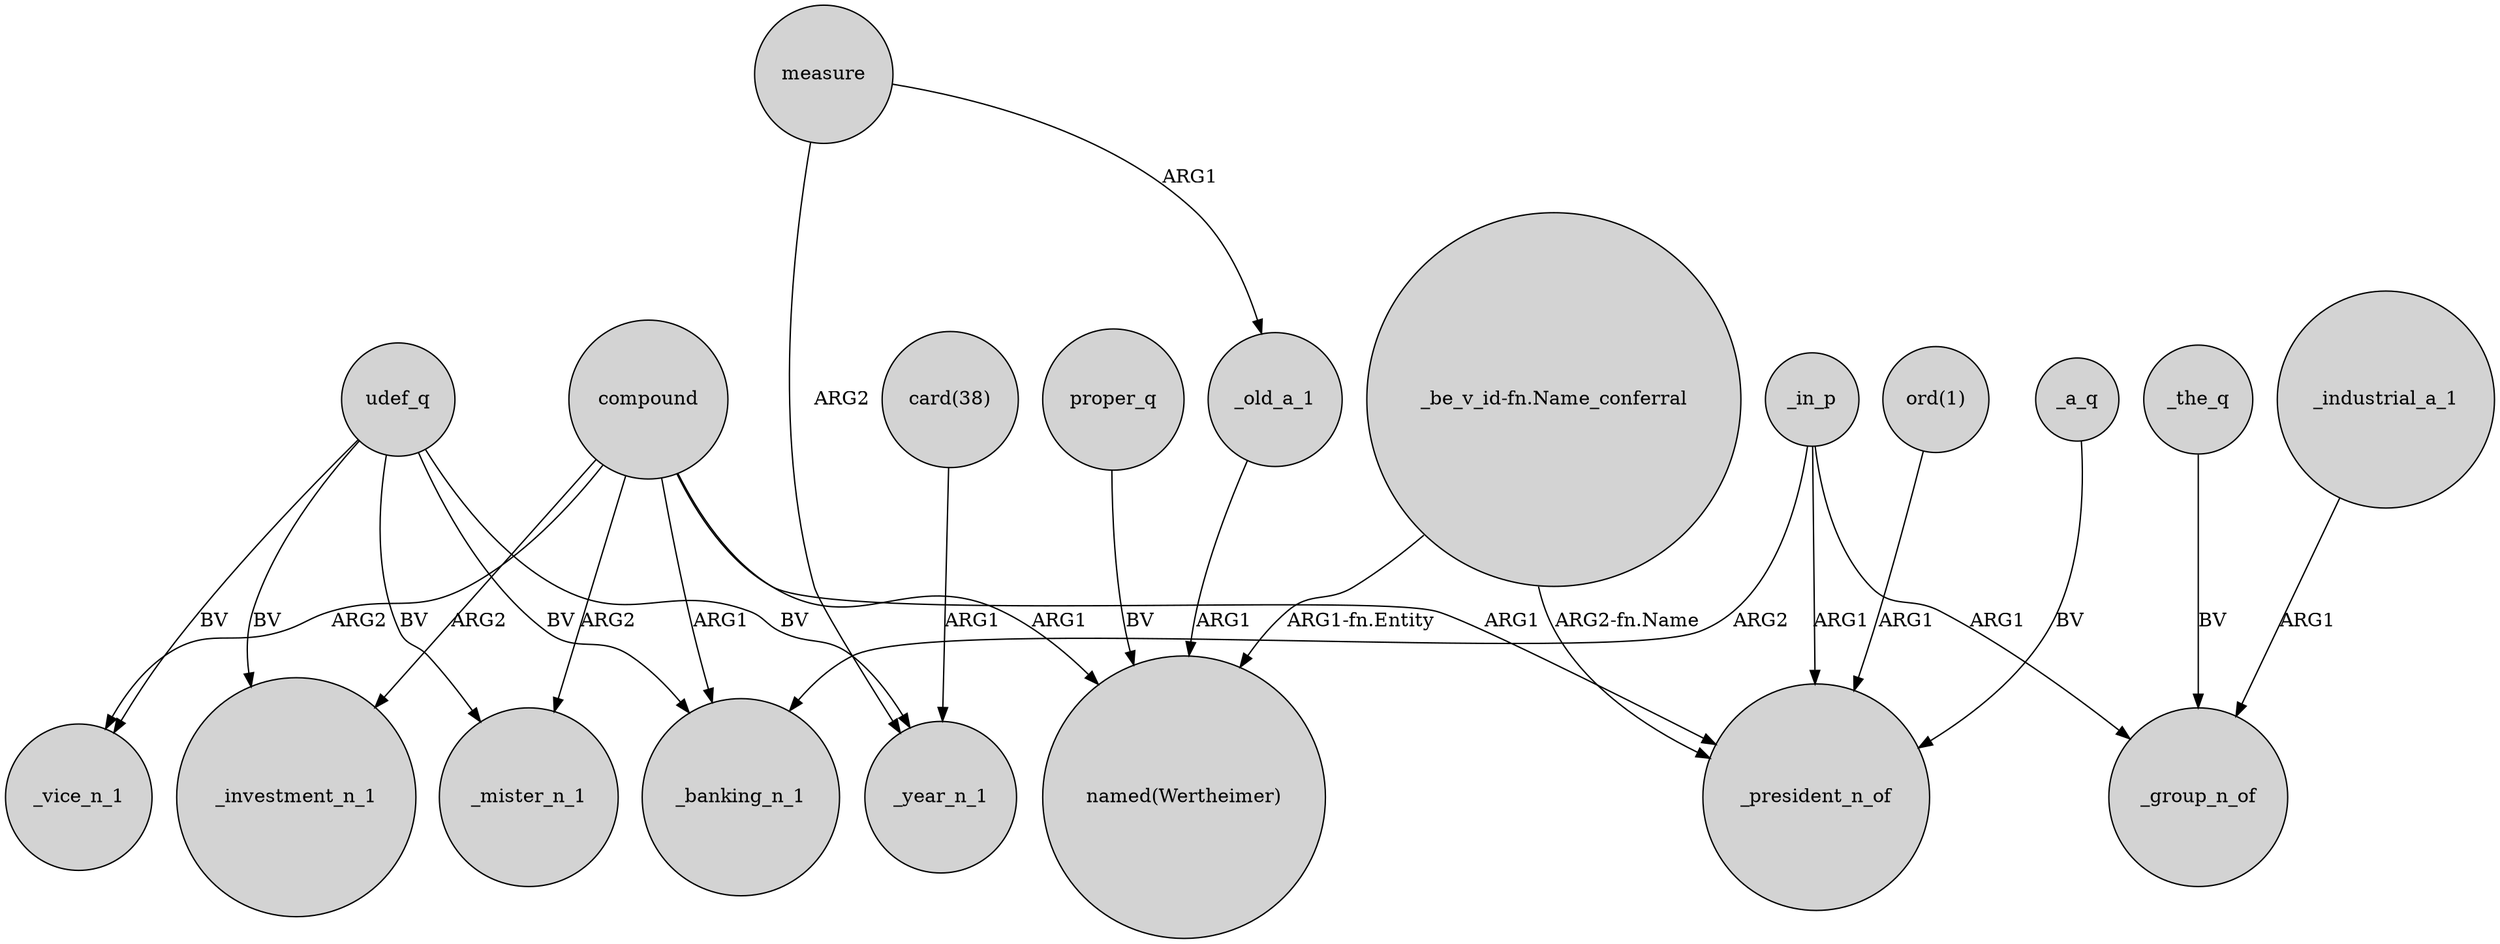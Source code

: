 digraph {
	node [shape=circle style=filled]
	compound -> _mister_n_1 [label=ARG2]
	compound -> _investment_n_1 [label=ARG2]
	proper_q -> "named(Wertheimer)" [label=BV]
	_in_p -> _president_n_of [label=ARG1]
	"ord(1)" -> _president_n_of [label=ARG1]
	udef_q -> _mister_n_1 [label=BV]
	measure -> _old_a_1 [label=ARG1]
	_a_q -> _president_n_of [label=BV]
	measure -> _year_n_1 [label=ARG2]
	udef_q -> _vice_n_1 [label=BV]
	_in_p -> _group_n_of [label=ARG1]
	_the_q -> _group_n_of [label=BV]
	udef_q -> _banking_n_1 [label=BV]
	compound -> "named(Wertheimer)" [label=ARG1]
	"card(38)" -> _year_n_1 [label=ARG1]
	udef_q -> _investment_n_1 [label=BV]
	"_be_v_id-fn.Name_conferral" -> "named(Wertheimer)" [label="ARG1-fn.Entity"]
	compound -> _vice_n_1 [label=ARG2]
	compound -> _banking_n_1 [label=ARG1]
	udef_q -> _year_n_1 [label=BV]
	compound -> _president_n_of [label=ARG1]
	_industrial_a_1 -> _group_n_of [label=ARG1]
	_in_p -> _banking_n_1 [label=ARG2]
	"_be_v_id-fn.Name_conferral" -> _president_n_of [label="ARG2-fn.Name"]
	_old_a_1 -> "named(Wertheimer)" [label=ARG1]
}
